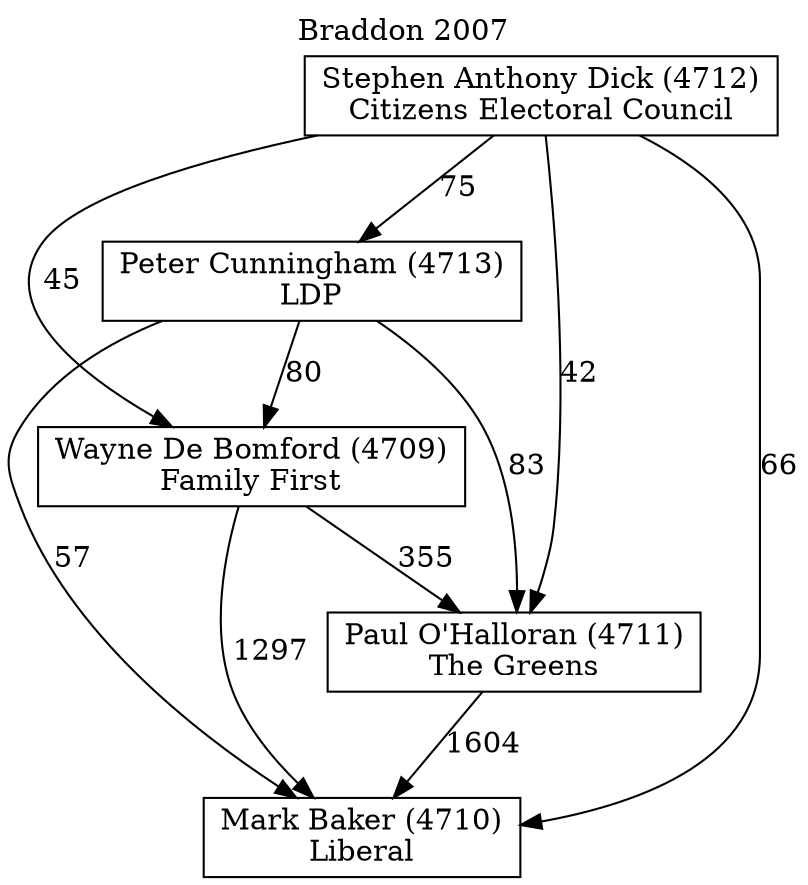 // House preference flow
digraph "Mark Baker (4710)_Braddon_2007" {
	graph [label="Braddon 2007" labelloc=t mclimit=10]
	node [shape=box]
	"Mark Baker (4710)" [label="Mark Baker (4710)
Liberal"]
	"Paul O'Halloran (4711)" [label="Paul O'Halloran (4711)
The Greens"]
	"Wayne De Bomford (4709)" [label="Wayne De Bomford (4709)
Family First"]
	"Peter Cunningham (4713)" [label="Peter Cunningham (4713)
LDP"]
	"Stephen Anthony Dick (4712)" [label="Stephen Anthony Dick (4712)
Citizens Electoral Council"]
	"Paul O'Halloran (4711)" -> "Mark Baker (4710)" [label=1604]
	"Wayne De Bomford (4709)" -> "Paul O'Halloran (4711)" [label=355]
	"Peter Cunningham (4713)" -> "Wayne De Bomford (4709)" [label=80]
	"Stephen Anthony Dick (4712)" -> "Peter Cunningham (4713)" [label=75]
	"Wayne De Bomford (4709)" -> "Mark Baker (4710)" [label=1297]
	"Peter Cunningham (4713)" -> "Mark Baker (4710)" [label=57]
	"Stephen Anthony Dick (4712)" -> "Mark Baker (4710)" [label=66]
	"Stephen Anthony Dick (4712)" -> "Wayne De Bomford (4709)" [label=45]
	"Peter Cunningham (4713)" -> "Paul O'Halloran (4711)" [label=83]
	"Stephen Anthony Dick (4712)" -> "Paul O'Halloran (4711)" [label=42]
}

